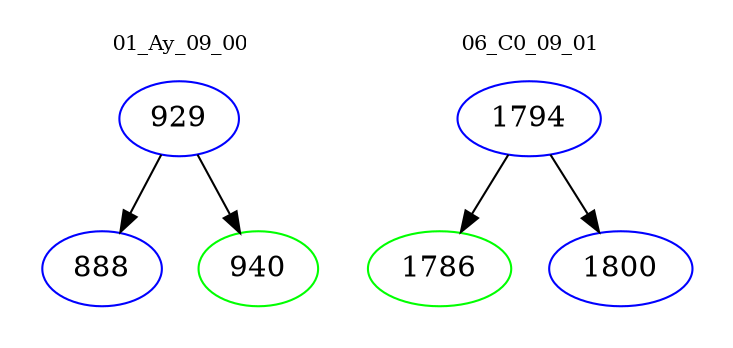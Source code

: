 digraph{
subgraph cluster_0 {
color = white
label = "01_Ay_09_00";
fontsize=10;
T0_929 [label="929", color="blue"]
T0_929 -> T0_888 [color="black"]
T0_888 [label="888", color="blue"]
T0_929 -> T0_940 [color="black"]
T0_940 [label="940", color="green"]
}
subgraph cluster_1 {
color = white
label = "06_C0_09_01";
fontsize=10;
T1_1794 [label="1794", color="blue"]
T1_1794 -> T1_1786 [color="black"]
T1_1786 [label="1786", color="green"]
T1_1794 -> T1_1800 [color="black"]
T1_1800 [label="1800", color="blue"]
}
}
